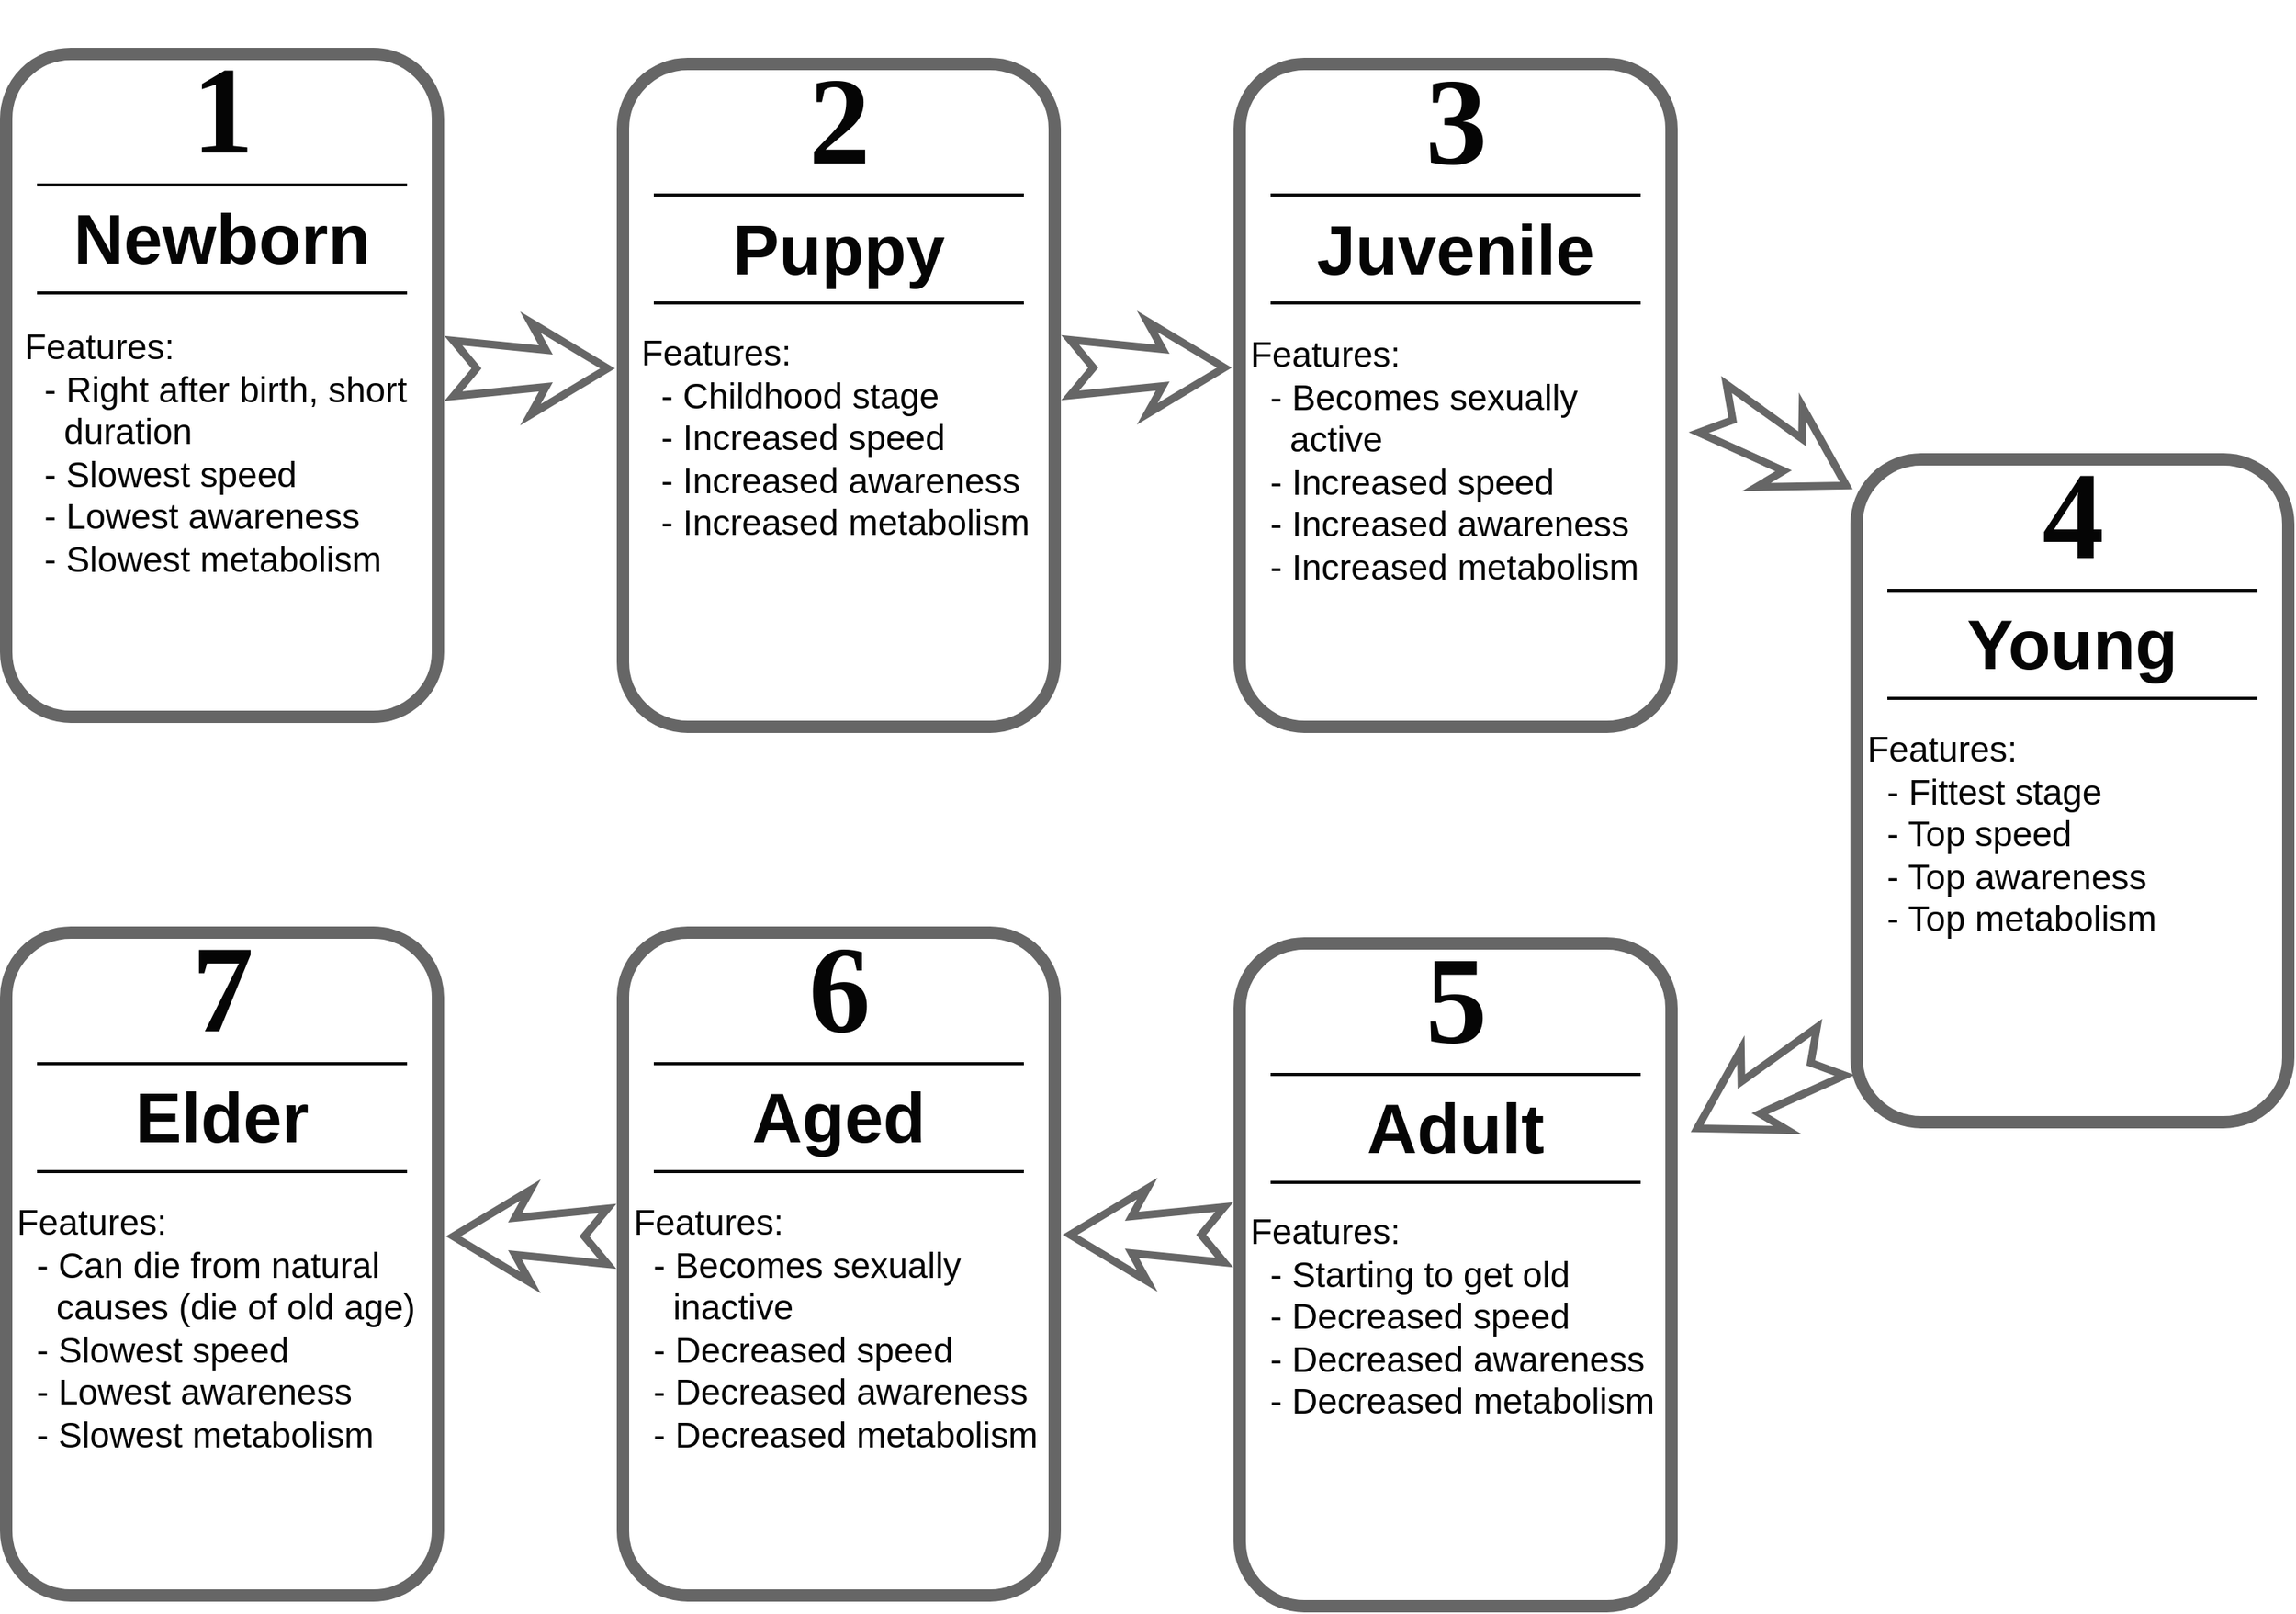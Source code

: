 <mxfile version="15.8.9" type="device"><diagram name="Page-1" id="12e1b939-464a-85fe-373e-61e167be1490"><mxGraphModel dx="2887" dy="1091" grid="1" gridSize="10" guides="1" tooltips="1" connect="1" arrows="1" fold="1" page="1" pageScale="1.5" pageWidth="1169" pageHeight="826" background="none" math="0" shadow="0"><root><mxCell id="0"/><mxCell id="1" parent="0"/><mxCell id="60da8b9f42644d3a-2" value="" style="whiteSpace=wrap;html=1;rounded=1;shadow=0;strokeWidth=8;fontSize=20;align=center;fillColor=none;strokeColor=#666666;fontColor=#333333;" parent="1" vertex="1"><mxGeometry x="40" y="415" width="280" height="430" as="geometry"/></mxCell><mxCell id="60da8b9f42644d3a-3" value="&lt;font style=&quot;font-size: 45px&quot;&gt;Newborn&lt;/font&gt;" style="text;html=1;strokeColor=none;fillColor=none;align=center;verticalAlign=middle;whiteSpace=wrap;rounded=0;shadow=0;fontSize=27;fontColor=#050505;fontStyle=1" parent="1" vertex="1"><mxGeometry x="40" y="505" width="280" height="60" as="geometry"/></mxCell><mxCell id="60da8b9f42644d3a-4" value="&lt;font style=&quot;font-size: 23px&quot;&gt;Features:&lt;br&gt;&lt;/font&gt;&lt;div style=&quot;font-size: 23px&quot;&gt;&lt;font style=&quot;font-size: 23px&quot;&gt;&amp;nbsp; - Right after birth, short&amp;nbsp;&lt;/font&gt;&lt;/div&gt;&lt;div style=&quot;font-size: 23px&quot;&gt;&lt;font style=&quot;font-size: 23px&quot;&gt;&amp;nbsp; &amp;nbsp; duration&lt;/font&gt;&lt;/div&gt;&lt;div style=&quot;font-size: 23px&quot;&gt;&lt;font style=&quot;font-size: 23px&quot;&gt;&amp;nbsp; - Slowest speed&lt;/font&gt;&lt;/div&gt;&lt;div style=&quot;font-size: 23px&quot;&gt;&lt;font style=&quot;font-size: 23px&quot;&gt;&amp;nbsp; - Lowest awareness&lt;/font&gt;&lt;/div&gt;&lt;div style=&quot;font-size: 23px&quot;&gt;&lt;font style=&quot;font-size: 23px&quot;&gt;&amp;nbsp; - Slowest metabolism&lt;/font&gt;&lt;/div&gt;" style="text;html=1;strokeColor=none;fillColor=none;align=left;verticalAlign=top;whiteSpace=wrap;rounded=0;shadow=0;fontSize=14;fontColor=#050505;" parent="1" vertex="1"><mxGeometry x="50" y="584.5" width="270" height="245" as="geometry"/></mxCell><mxCell id="60da8b9f42644d3a-6" value="" style="line;strokeWidth=2;html=1;rounded=0;shadow=0;fontSize=27;align=center;fillColor=none;strokeColor=#050505;labelBackgroundColor=none;fontColor=none;noLabel=1;" parent="1" vertex="1"><mxGeometry x="60" y="495" width="240" height="10" as="geometry"/></mxCell><mxCell id="60da8b9f42644d3a-9" value="" style="html=1;shadow=0;dashed=0;align=center;verticalAlign=middle;shape=mxgraph.arrows2.stylisedArrow;dy=0.6;dx=40;notch=15;feather=0.4;rounded=0;strokeWidth=5;fontSize=27;strokeColor=#666666;fillColor=none;fontColor=#333333;" parent="1" vertex="1"><mxGeometry x="330" y="589" width="100" height="60" as="geometry"/></mxCell><mxCell id="qImUpeqYBmSChBjbrPCL-1" value="&lt;font color=&quot;#050505&quot; style=&quot;font-size: 80px&quot;&gt;1&lt;/font&gt;" style="text;html=1;resizable=0;points=[];autosize=1;align=center;verticalAlign=middle;spacingTop=0;fontSize=100;fontFamily=Verdana;fontStyle=1;fillColor=none;imageWidth=10;imageHeight=10;imageAspect=0;absoluteArcSize=1;rounded=0;glass=0;sketch=0;" vertex="1" parent="1"><mxGeometry x="145" y="380" width="70" height="130" as="geometry"/></mxCell><mxCell id="qImUpeqYBmSChBjbrPCL-5" value="" style="line;strokeWidth=2;html=1;rounded=0;shadow=0;fontSize=27;align=center;fillColor=none;strokeColor=#050505;labelBackgroundColor=none;fontColor=none;noLabel=1;" vertex="1" parent="1"><mxGeometry x="60" y="565" width="240" height="10" as="geometry"/></mxCell><mxCell id="qImUpeqYBmSChBjbrPCL-6" value="" style="whiteSpace=wrap;html=1;rounded=1;shadow=0;strokeWidth=8;fontSize=20;align=center;fillColor=none;strokeColor=#666666;fontColor=#333333;" vertex="1" parent="1"><mxGeometry x="440" y="421.5" width="280" height="430" as="geometry"/></mxCell><mxCell id="qImUpeqYBmSChBjbrPCL-7" value="&lt;font style=&quot;font-size: 45px&quot;&gt;Puppy&lt;/font&gt;" style="text;html=1;strokeColor=none;fillColor=none;align=center;verticalAlign=middle;whiteSpace=wrap;rounded=0;shadow=0;fontSize=27;fontColor=#050505;fontStyle=1" vertex="1" parent="1"><mxGeometry x="440" y="511.5" width="280" height="60" as="geometry"/></mxCell><mxCell id="qImUpeqYBmSChBjbrPCL-9" value="" style="line;strokeWidth=2;html=1;rounded=0;shadow=0;fontSize=27;align=center;fillColor=none;strokeColor=#050505;labelBackgroundColor=none;fontColor=none;noLabel=1;" vertex="1" parent="1"><mxGeometry x="460" y="501.5" width="240" height="10" as="geometry"/></mxCell><mxCell id="qImUpeqYBmSChBjbrPCL-10" value="" style="html=1;shadow=0;dashed=0;align=center;verticalAlign=middle;shape=mxgraph.arrows2.stylisedArrow;dy=0.6;dx=40;notch=15;feather=0.4;rounded=0;strokeWidth=5;fontSize=27;strokeColor=#666666;fillColor=none;fontColor=#333333;" vertex="1" parent="1"><mxGeometry x="730" y="588.5" width="100" height="60" as="geometry"/></mxCell><mxCell id="qImUpeqYBmSChBjbrPCL-11" value="&lt;font color=&quot;#050505&quot; style=&quot;font-size: 80px&quot;&gt;2&lt;/font&gt;" style="text;html=1;resizable=0;points=[];autosize=1;align=center;verticalAlign=middle;spacingTop=0;fontSize=100;fontFamily=Verdana;fontStyle=1;fillColor=none;imageWidth=10;imageHeight=10;imageAspect=0;absoluteArcSize=1;rounded=0;glass=0;sketch=0;" vertex="1" parent="1"><mxGeometry x="545" y="386.5" width="70" height="130" as="geometry"/></mxCell><mxCell id="qImUpeqYBmSChBjbrPCL-12" value="" style="line;strokeWidth=2;html=1;rounded=0;shadow=0;fontSize=27;align=center;fillColor=none;strokeColor=#050505;labelBackgroundColor=none;fontColor=none;noLabel=1;" vertex="1" parent="1"><mxGeometry x="460" y="571.5" width="240" height="10" as="geometry"/></mxCell><mxCell id="qImUpeqYBmSChBjbrPCL-13" value="" style="whiteSpace=wrap;html=1;rounded=1;shadow=0;strokeWidth=8;fontSize=20;align=center;fillColor=none;strokeColor=#666666;fontColor=#333333;" vertex="1" parent="1"><mxGeometry x="840" y="421.5" width="280" height="430" as="geometry"/></mxCell><mxCell id="qImUpeqYBmSChBjbrPCL-14" value="&lt;font style=&quot;font-size: 45px&quot;&gt;Juvenile&lt;/font&gt;" style="text;html=1;strokeColor=none;fillColor=none;align=center;verticalAlign=middle;whiteSpace=wrap;rounded=0;shadow=0;fontSize=27;fontColor=#050505;fontStyle=1" vertex="1" parent="1"><mxGeometry x="840" y="511.5" width="280" height="60" as="geometry"/></mxCell><mxCell id="qImUpeqYBmSChBjbrPCL-16" value="" style="line;strokeWidth=2;html=1;rounded=0;shadow=0;fontSize=27;align=center;fillColor=none;strokeColor=#050505;labelBackgroundColor=none;fontColor=none;noLabel=1;" vertex="1" parent="1"><mxGeometry x="860" y="501.5" width="240" height="10" as="geometry"/></mxCell><mxCell id="qImUpeqYBmSChBjbrPCL-17" value="" style="html=1;shadow=0;dashed=0;align=center;verticalAlign=middle;shape=mxgraph.arrows2.stylisedArrow;dy=0.6;dx=40;notch=15;feather=0.4;rounded=0;strokeWidth=5;fontSize=27;strokeColor=#666666;fillColor=none;fontColor=#333333;rotation=30;" vertex="1" parent="1"><mxGeometry x="1140" y="640" width="100" height="60" as="geometry"/></mxCell><mxCell id="qImUpeqYBmSChBjbrPCL-18" value="&lt;font color=&quot;#050505&quot; style=&quot;font-size: 80px&quot;&gt;3&lt;/font&gt;" style="text;html=1;resizable=0;points=[];autosize=1;align=center;verticalAlign=middle;spacingTop=0;fontSize=100;fontFamily=Verdana;fontStyle=1;fillColor=none;imageWidth=10;imageHeight=10;imageAspect=0;absoluteArcSize=1;rounded=0;glass=0;sketch=0;" vertex="1" parent="1"><mxGeometry x="945" y="386.5" width="70" height="130" as="geometry"/></mxCell><mxCell id="qImUpeqYBmSChBjbrPCL-19" value="" style="line;strokeWidth=2;html=1;rounded=0;shadow=0;fontSize=27;align=center;fillColor=none;strokeColor=#050505;labelBackgroundColor=none;fontColor=none;noLabel=1;" vertex="1" parent="1"><mxGeometry x="860" y="571.5" width="240" height="10" as="geometry"/></mxCell><mxCell id="qImUpeqYBmSChBjbrPCL-20" value="" style="whiteSpace=wrap;html=1;rounded=1;shadow=0;strokeWidth=8;fontSize=20;align=center;fillColor=none;strokeColor=#666666;fontColor=#333333;" vertex="1" parent="1"><mxGeometry x="1240" y="678" width="280" height="430" as="geometry"/></mxCell><mxCell id="qImUpeqYBmSChBjbrPCL-21" value="&lt;font style=&quot;font-size: 45px&quot;&gt;Young&lt;/font&gt;" style="text;html=1;strokeColor=none;fillColor=none;align=center;verticalAlign=middle;whiteSpace=wrap;rounded=0;shadow=0;fontSize=27;fontColor=#050505;fontStyle=1" vertex="1" parent="1"><mxGeometry x="1240" y="768" width="280" height="60" as="geometry"/></mxCell><mxCell id="qImUpeqYBmSChBjbrPCL-23" value="" style="line;strokeWidth=2;html=1;rounded=0;shadow=0;fontSize=27;align=center;fillColor=none;strokeColor=#050505;labelBackgroundColor=none;fontColor=none;noLabel=1;" vertex="1" parent="1"><mxGeometry x="1260" y="758" width="240" height="10" as="geometry"/></mxCell><mxCell id="qImUpeqYBmSChBjbrPCL-24" value="" style="html=1;shadow=0;dashed=0;align=center;verticalAlign=middle;shape=mxgraph.arrows2.stylisedArrow;dy=0.6;dx=40;notch=15;feather=0.4;rounded=0;strokeWidth=5;fontSize=27;strokeColor=#666666;fillColor=none;fontColor=#333333;flipH=1;flipV=1;rotation=-30;" vertex="1" parent="1"><mxGeometry x="1130" y="1057" width="100" height="60" as="geometry"/></mxCell><mxCell id="qImUpeqYBmSChBjbrPCL-25" value="&lt;font color=&quot;#050505&quot; style=&quot;font-size: 80px&quot;&gt;4&lt;/font&gt;" style="text;html=1;resizable=0;points=[];autosize=1;align=center;verticalAlign=middle;spacingTop=0;fontSize=100;fontFamily=Verdana;fontStyle=1;fillColor=none;imageWidth=10;imageHeight=10;imageAspect=0;absoluteArcSize=1;rounded=0;glass=0;sketch=0;" vertex="1" parent="1"><mxGeometry x="1345" y="643" width="70" height="130" as="geometry"/></mxCell><mxCell id="qImUpeqYBmSChBjbrPCL-26" value="" style="line;strokeWidth=2;html=1;rounded=0;shadow=0;fontSize=27;align=center;fillColor=none;strokeColor=#050505;labelBackgroundColor=none;fontColor=none;noLabel=1;" vertex="1" parent="1"><mxGeometry x="1260" y="828" width="240" height="10" as="geometry"/></mxCell><mxCell id="qImUpeqYBmSChBjbrPCL-27" value="" style="whiteSpace=wrap;html=1;rounded=1;shadow=0;strokeWidth=8;fontSize=20;align=center;fillColor=none;strokeColor=#666666;fontColor=#333333;flipH=1;flipV=1;" vertex="1" parent="1"><mxGeometry x="840" y="992" width="280" height="430" as="geometry"/></mxCell><mxCell id="qImUpeqYBmSChBjbrPCL-28" value="&lt;font style=&quot;font-size: 45px&quot;&gt;Adult&lt;/font&gt;" style="text;html=1;strokeColor=none;fillColor=none;align=center;verticalAlign=middle;whiteSpace=wrap;rounded=0;shadow=0;fontSize=27;fontColor=#050505;fontStyle=1;flipH=1;flipV=1;" vertex="1" parent="1"><mxGeometry x="840" y="1082" width="280" height="60" as="geometry"/></mxCell><mxCell id="qImUpeqYBmSChBjbrPCL-30" value="" style="line;strokeWidth=2;html=1;rounded=0;shadow=0;fontSize=27;align=center;fillColor=none;strokeColor=#050505;labelBackgroundColor=none;fontColor=none;noLabel=1;flipH=1;flipV=1;" vertex="1" parent="1"><mxGeometry x="860" y="1072" width="240" height="10" as="geometry"/></mxCell><mxCell id="qImUpeqYBmSChBjbrPCL-31" value="" style="html=1;shadow=0;dashed=0;align=center;verticalAlign=middle;shape=mxgraph.arrows2.stylisedArrow;dy=0.6;dx=40;notch=15;feather=0.4;rounded=0;strokeWidth=5;fontSize=27;strokeColor=#666666;fillColor=none;fontColor=#333333;flipH=1;flipV=1;" vertex="1" parent="1"><mxGeometry x="330" y="1152" width="100" height="60" as="geometry"/></mxCell><mxCell id="qImUpeqYBmSChBjbrPCL-32" value="&lt;font color=&quot;#050505&quot; style=&quot;font-size: 80px&quot;&gt;5&lt;/font&gt;" style="text;html=1;resizable=0;points=[];autosize=1;align=center;verticalAlign=middle;spacingTop=0;fontSize=100;fontFamily=Verdana;fontStyle=1;fillColor=none;imageWidth=10;imageHeight=10;imageAspect=0;absoluteArcSize=1;rounded=0;glass=0;sketch=0;flipH=1;flipV=1;" vertex="1" parent="1"><mxGeometry x="945" y="957" width="70" height="130" as="geometry"/></mxCell><mxCell id="qImUpeqYBmSChBjbrPCL-33" value="" style="line;strokeWidth=2;html=1;rounded=0;shadow=0;fontSize=27;align=center;fillColor=none;strokeColor=#050505;labelBackgroundColor=none;fontColor=none;noLabel=1;flipH=1;flipV=1;" vertex="1" parent="1"><mxGeometry x="860" y="1142" width="240" height="10" as="geometry"/></mxCell><mxCell id="qImUpeqYBmSChBjbrPCL-34" value="" style="whiteSpace=wrap;html=1;rounded=1;shadow=0;strokeWidth=8;fontSize=20;align=center;fillColor=none;strokeColor=#666666;fontColor=#333333;flipH=1;flipV=1;" vertex="1" parent="1"><mxGeometry x="440" y="985" width="280" height="430" as="geometry"/></mxCell><mxCell id="qImUpeqYBmSChBjbrPCL-35" value="&lt;span style=&quot;font-size: 45px&quot;&gt;Aged&lt;/span&gt;" style="text;html=1;strokeColor=none;fillColor=none;align=center;verticalAlign=middle;whiteSpace=wrap;rounded=0;shadow=0;fontSize=27;fontColor=#050505;fontStyle=1;flipH=1;flipV=1;" vertex="1" parent="1"><mxGeometry x="440" y="1075" width="280" height="60" as="geometry"/></mxCell><mxCell id="qImUpeqYBmSChBjbrPCL-37" value="" style="line;strokeWidth=2;html=1;rounded=0;shadow=0;fontSize=27;align=center;fillColor=none;strokeColor=#050505;labelBackgroundColor=none;fontColor=none;noLabel=1;flipH=1;flipV=1;" vertex="1" parent="1"><mxGeometry x="460" y="1065" width="240" height="10" as="geometry"/></mxCell><mxCell id="qImUpeqYBmSChBjbrPCL-38" value="" style="html=1;shadow=0;dashed=0;align=center;verticalAlign=middle;shape=mxgraph.arrows2.stylisedArrow;dy=0.6;dx=40;notch=15;feather=0.4;rounded=0;strokeWidth=5;fontSize=27;strokeColor=#666666;fillColor=none;fontColor=#333333;flipH=1;flipV=1;" vertex="1" parent="1"><mxGeometry x="730" y="1151" width="100" height="60" as="geometry"/></mxCell><mxCell id="qImUpeqYBmSChBjbrPCL-39" value="&lt;font color=&quot;#050505&quot; style=&quot;font-size: 80px&quot;&gt;6&lt;/font&gt;" style="text;html=1;resizable=0;points=[];autosize=1;align=center;verticalAlign=middle;spacingTop=0;fontSize=100;fontFamily=Verdana;fontStyle=1;fillColor=none;imageWidth=10;imageHeight=10;imageAspect=0;absoluteArcSize=1;rounded=0;glass=0;sketch=0;flipH=1;flipV=1;" vertex="1" parent="1"><mxGeometry x="545" y="950" width="70" height="130" as="geometry"/></mxCell><mxCell id="qImUpeqYBmSChBjbrPCL-40" value="" style="line;strokeWidth=2;html=1;rounded=0;shadow=0;fontSize=27;align=center;fillColor=none;strokeColor=#050505;labelBackgroundColor=none;fontColor=none;noLabel=1;flipH=1;flipV=1;" vertex="1" parent="1"><mxGeometry x="460" y="1135" width="240" height="10" as="geometry"/></mxCell><mxCell id="qImUpeqYBmSChBjbrPCL-48" value="" style="whiteSpace=wrap;html=1;rounded=1;shadow=0;strokeWidth=8;fontSize=20;align=center;fillColor=none;strokeColor=#666666;fontColor=#333333;flipH=1;flipV=1;" vertex="1" parent="1"><mxGeometry x="40" y="985" width="280" height="430" as="geometry"/></mxCell><mxCell id="qImUpeqYBmSChBjbrPCL-49" value="&lt;font style=&quot;font-size: 45px&quot;&gt;Elder&lt;/font&gt;" style="text;html=1;strokeColor=none;fillColor=none;align=center;verticalAlign=middle;whiteSpace=wrap;rounded=0;shadow=0;fontSize=27;fontColor=#050505;fontStyle=1;flipH=1;flipV=1;" vertex="1" parent="1"><mxGeometry x="40" y="1075" width="280" height="60" as="geometry"/></mxCell><mxCell id="qImUpeqYBmSChBjbrPCL-51" value="" style="line;strokeWidth=2;html=1;rounded=0;shadow=0;fontSize=27;align=center;fillColor=none;strokeColor=#050505;labelBackgroundColor=none;fontColor=none;noLabel=1;flipH=1;flipV=1;" vertex="1" parent="1"><mxGeometry x="60" y="1065" width="240" height="10" as="geometry"/></mxCell><mxCell id="qImUpeqYBmSChBjbrPCL-53" value="&lt;font color=&quot;#050505&quot; style=&quot;font-size: 80px&quot;&gt;7&lt;/font&gt;" style="text;html=1;resizable=0;points=[];autosize=1;align=center;verticalAlign=middle;spacingTop=0;fontSize=100;fontFamily=Verdana;fontStyle=1;fillColor=none;imageWidth=10;imageHeight=10;imageAspect=0;absoluteArcSize=1;rounded=0;glass=0;sketch=0;flipH=1;flipV=1;" vertex="1" parent="1"><mxGeometry x="145" y="950" width="70" height="130" as="geometry"/></mxCell><mxCell id="qImUpeqYBmSChBjbrPCL-54" value="" style="line;strokeWidth=2;html=1;rounded=0;shadow=0;fontSize=27;align=center;fillColor=none;strokeColor=#050505;labelBackgroundColor=none;fontColor=none;noLabel=1;flipH=1;flipV=1;" vertex="1" parent="1"><mxGeometry x="60" y="1135" width="240" height="10" as="geometry"/></mxCell><mxCell id="qImUpeqYBmSChBjbrPCL-55" value="&lt;font style=&quot;font-size: 23px&quot;&gt;Features:&lt;br&gt;&lt;/font&gt;&lt;div style=&quot;font-size: 23px&quot;&gt;&lt;font style=&quot;font-size: 23px&quot;&gt;&amp;nbsp; - Childhood stage&lt;/font&gt;&lt;/div&gt;&lt;div style=&quot;font-size: 23px&quot;&gt;&lt;font style=&quot;font-size: 23px&quot;&gt;&amp;nbsp; - Increased speed&lt;br&gt;&amp;nbsp; - Increased awareness&lt;/font&gt;&lt;/div&gt;&lt;div style=&quot;font-size: 23px&quot;&gt;&lt;font style=&quot;font-size: 23px&quot;&gt;&amp;nbsp; - Increased metabolism&lt;/font&gt;&lt;/div&gt;" style="text;html=1;strokeColor=none;fillColor=none;align=left;verticalAlign=top;whiteSpace=wrap;rounded=0;shadow=0;fontSize=14;fontColor=#050505;" vertex="1" parent="1"><mxGeometry x="450" y="589" width="270" height="245" as="geometry"/></mxCell><mxCell id="qImUpeqYBmSChBjbrPCL-57" value="&lt;font style=&quot;font-size: 23px&quot;&gt;Features:&lt;br&gt;&lt;/font&gt;&lt;div style=&quot;font-size: 23px&quot;&gt;&lt;font style=&quot;font-size: 23px&quot;&gt;&amp;nbsp; - Becomes sexually&lt;br&gt;&amp;nbsp; &amp;nbsp; active&lt;/font&gt;&lt;/div&gt;&lt;div style=&quot;font-size: 23px&quot;&gt;&lt;font style=&quot;font-size: 23px&quot;&gt;&amp;nbsp; - Increased speed&lt;br&gt;&amp;nbsp; - Increased awareness&lt;/font&gt;&lt;/div&gt;&lt;div style=&quot;font-size: 23px&quot;&gt;&lt;font style=&quot;font-size: 23px&quot;&gt;&amp;nbsp; - Increased metabolism&lt;/font&gt;&lt;/div&gt;" style="text;html=1;strokeColor=none;fillColor=none;align=left;verticalAlign=top;whiteSpace=wrap;rounded=0;shadow=0;fontSize=14;fontColor=#050505;" vertex="1" parent="1"><mxGeometry x="845" y="589.5" width="270" height="245" as="geometry"/></mxCell><mxCell id="qImUpeqYBmSChBjbrPCL-58" value="&lt;font style=&quot;font-size: 23px&quot;&gt;Features:&lt;br&gt;&lt;/font&gt;&lt;div style=&quot;font-size: 23px&quot;&gt;&lt;font style=&quot;font-size: 23px&quot;&gt;&amp;nbsp; - Fittest stage&lt;/font&gt;&lt;/div&gt;&lt;div style=&quot;font-size: 23px&quot;&gt;&lt;font style=&quot;font-size: 23px&quot;&gt;&amp;nbsp; - Top speed&lt;br&gt;&amp;nbsp; - Top awareness&lt;/font&gt;&lt;/div&gt;&lt;div style=&quot;font-size: 23px&quot;&gt;&lt;font style=&quot;font-size: 23px&quot;&gt;&amp;nbsp; - Top metabolism&lt;/font&gt;&lt;/div&gt;" style="text;html=1;strokeColor=none;fillColor=none;align=left;verticalAlign=top;whiteSpace=wrap;rounded=0;shadow=0;fontSize=14;fontColor=#050505;" vertex="1" parent="1"><mxGeometry x="1245" y="846" width="270" height="245" as="geometry"/></mxCell><mxCell id="qImUpeqYBmSChBjbrPCL-59" value="&lt;font style=&quot;font-size: 23px&quot;&gt;Features:&lt;br&gt;&lt;/font&gt;&lt;div style=&quot;font-size: 23px&quot;&gt;&lt;font style=&quot;font-size: 23px&quot;&gt;&amp;nbsp; - Starting to get old&lt;/font&gt;&lt;/div&gt;&lt;div style=&quot;font-size: 23px&quot;&gt;&lt;font style=&quot;font-size: 23px&quot;&gt;&amp;nbsp; - Decreased speed&lt;br&gt;&amp;nbsp; - Decreased awareness&lt;/font&gt;&lt;/div&gt;&lt;div style=&quot;font-size: 23px&quot;&gt;&lt;font style=&quot;font-size: 23px&quot;&gt;&amp;nbsp; - Decreased metabolism&lt;/font&gt;&lt;/div&gt;" style="text;html=1;strokeColor=none;fillColor=none;align=left;verticalAlign=top;whiteSpace=wrap;rounded=0;shadow=0;fontSize=14;fontColor=#050505;flipH=1;flipV=1;" vertex="1" parent="1"><mxGeometry x="845" y="1159" width="270" height="245" as="geometry"/></mxCell><mxCell id="qImUpeqYBmSChBjbrPCL-60" value="&lt;font style=&quot;font-size: 23px&quot;&gt;Features:&lt;br&gt;&lt;/font&gt;&lt;div style=&quot;font-size: 23px&quot;&gt;&lt;font style=&quot;font-size: 23px&quot;&gt;&amp;nbsp; - Becomes sexually&amp;nbsp;&lt;/font&gt;&lt;/div&gt;&lt;div style=&quot;font-size: 23px&quot;&gt;&lt;font style=&quot;font-size: 23px&quot;&gt;&amp;nbsp; &amp;nbsp; inactive&lt;/font&gt;&lt;/div&gt;&lt;div style=&quot;font-size: 23px&quot;&gt;&lt;font style=&quot;font-size: 23px&quot;&gt;&amp;nbsp; - Decreased speed&lt;br&gt;&amp;nbsp; - Decreased awareness&lt;/font&gt;&lt;/div&gt;&lt;div style=&quot;font-size: 23px&quot;&gt;&lt;font style=&quot;font-size: 23px&quot;&gt;&amp;nbsp; - Decreased metabolism&lt;/font&gt;&lt;/div&gt;" style="text;html=1;strokeColor=none;fillColor=none;align=left;verticalAlign=top;whiteSpace=wrap;rounded=0;shadow=0;fontSize=14;fontColor=#050505;flipH=1;flipV=1;" vertex="1" parent="1"><mxGeometry x="445" y="1152.5" width="270" height="245" as="geometry"/></mxCell><mxCell id="qImUpeqYBmSChBjbrPCL-61" value="&lt;font style=&quot;font-size: 23px&quot;&gt;Features:&lt;br&gt;&lt;/font&gt;&lt;div style=&quot;font-size: 23px&quot;&gt;&lt;font style=&quot;font-size: 23px&quot;&gt;&amp;nbsp; - Can die from natural&amp;nbsp;&lt;/font&gt;&lt;/div&gt;&lt;div style=&quot;font-size: 23px&quot;&gt;&lt;font style=&quot;font-size: 23px&quot;&gt;&amp;nbsp; &amp;nbsp; causes (die of old age)&lt;/font&gt;&lt;/div&gt;&lt;div style=&quot;font-size: 23px&quot;&gt;&lt;font style=&quot;font-size: 23px&quot;&gt;&amp;nbsp; - Slowest&amp;nbsp;speed&lt;br&gt;&amp;nbsp; - Lowest awareness&lt;/font&gt;&lt;/div&gt;&lt;div style=&quot;font-size: 23px&quot;&gt;&lt;font style=&quot;font-size: 23px&quot;&gt;&amp;nbsp; - Slowest&amp;nbsp;metabolism&lt;/font&gt;&lt;/div&gt;" style="text;html=1;strokeColor=none;fillColor=none;align=left;verticalAlign=top;whiteSpace=wrap;rounded=0;shadow=0;fontSize=14;fontColor=#050505;flipH=1;flipV=1;" vertex="1" parent="1"><mxGeometry x="45" y="1152.5" width="270" height="245" as="geometry"/></mxCell></root></mxGraphModel></diagram></mxfile>